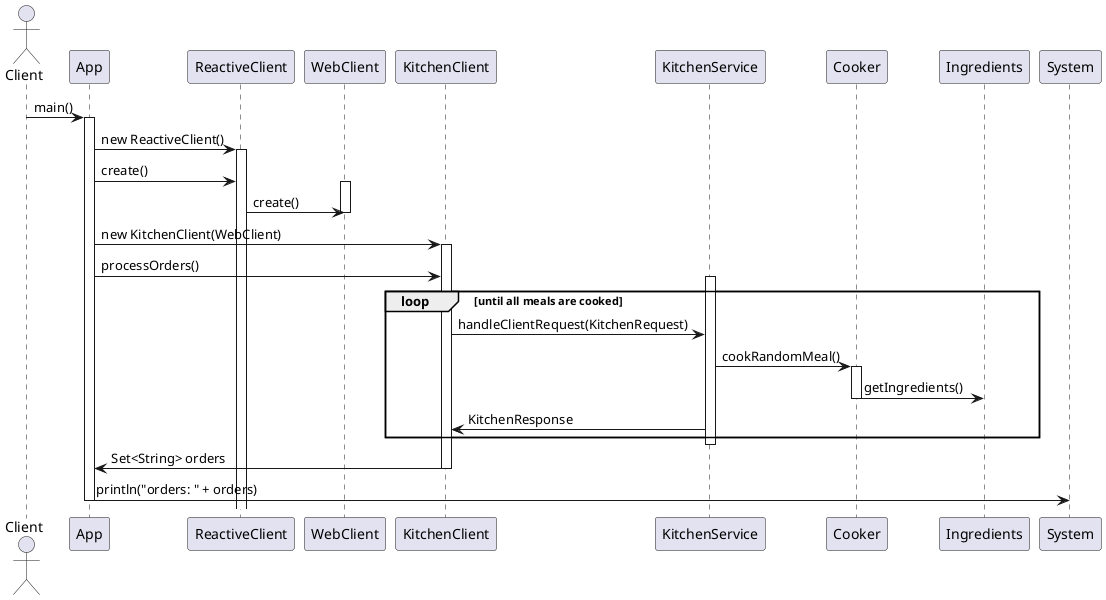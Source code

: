 @startuml sequence
actor Client

Client -> App: main()
activate App

App -> ReactiveClient: new ReactiveClient()
activate ReactiveClient

App -> ReactiveClient: create()
activate WebClient
ReactiveClient -> WebClient: create()
deactivate WebClient

App -> KitchenClient: new KitchenClient(WebClient)
activate KitchenClient

App -> KitchenClient: processOrders()
activate KitchenService

loop until all meals are cooked
    KitchenClient -> KitchenService: handleClientRequest(KitchenRequest)
    KitchenService -> Cooker: cookRandomMeal()
    activate Cooker
    Cooker -> Ingredients: getIngredients()
    deactivate Cooker
    KitchenService -> KitchenClient: KitchenResponse
end
deactivate KitchenService

KitchenClient -> App: Set<String> orders
deactivate KitchenClient

App -> System: println("orders: " + orders)
deactivate App

@enduml